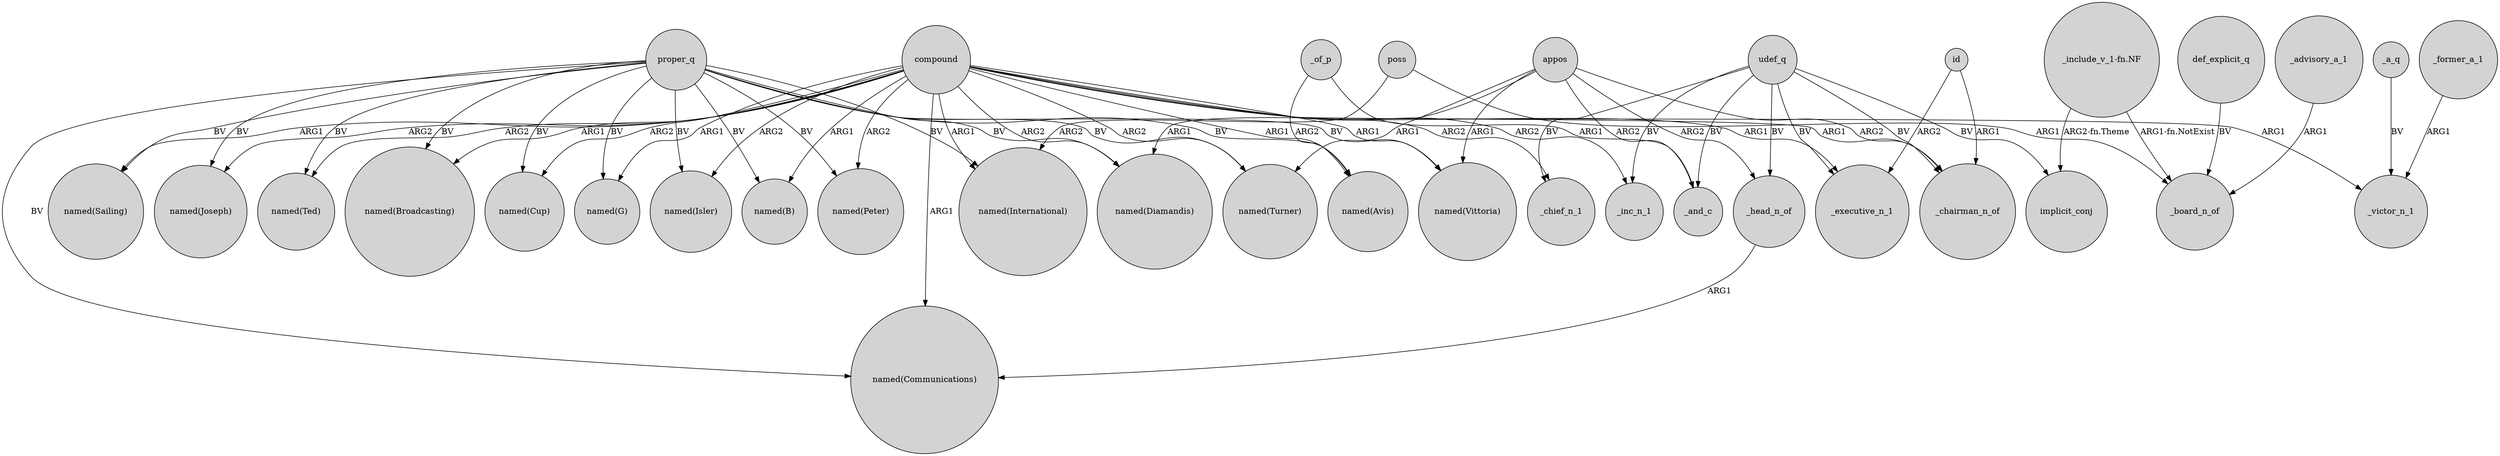 digraph {
	node [shape=circle style=filled]
	compound -> "named(International)" [label=ARG1]
	compound -> "named(Diamandis)" [label=ARG2]
	proper_q -> "named(Turner)" [label=BV]
	compound -> "named(Avis)" [label=ARG1]
	udef_q -> _inc_n_1 [label=BV]
	compound -> _chairman_n_of [label=ARG1]
	udef_q -> _executive_n_1 [label=BV]
	compound -> "named(G)" [label=ARG1]
	compound -> "named(Vittoria)" [label=ARG1]
	proper_q -> "named(Broadcasting)" [label=BV]
	compound -> "named(Broadcasting)" [label=ARG1]
	proper_q -> "named(Communications)" [label=BV]
	appos -> _head_n_of [label=ARG2]
	compound -> _executive_n_1 [label=ARG1]
	proper_q -> "named(Diamandis)" [label=BV]
	poss -> _board_n_of [label=ARG1]
	id -> _executive_n_1 [label=ARG2]
	def_explicit_q -> _board_n_of [label=BV]
	proper_q -> "named(B)" [label=BV]
	compound -> "named(Turner)" [label=ARG2]
	udef_q -> implicit_conj [label=BV]
	proper_q -> "named(Peter)" [label=BV]
	proper_q -> "named(Isler)" [label=BV]
	udef_q -> _chairman_n_of [label=BV]
	appos -> "named(Diamandis)" [label=ARG1]
	compound -> "named(Communications)" [label=ARG1]
	proper_q -> "named(Joseph)" [label=BV]
	compound -> _chief_n_1 [label=ARG2]
	proper_q -> "named(Avis)" [label=BV]
	"_include_v_1-fn.NF" -> implicit_conj [label="ARG2-fn.Theme"]
	_advisory_a_1 -> _board_n_of [label=ARG1]
	_a_q -> _victor_n_1 [label=BV]
	proper_q -> "named(G)" [label=BV]
	compound -> "named(Peter)" [label=ARG2]
	appos -> _chairman_n_of [label=ARG2]
	compound -> "named(Ted)" [label=ARG2]
	appos -> "named(Vittoria)" [label=ARG1]
	appos -> _and_c [label=ARG2]
	udef_q -> _chief_n_1 [label=BV]
	compound -> "named(Cup)" [label=ARG2]
	udef_q -> _head_n_of [label=BV]
	proper_q -> "named(Ted)" [label=BV]
	compound -> "named(Joseph)" [label=ARG2]
	compound -> _victor_n_1 [label=ARG1]
	_head_n_of -> "named(Communications)" [label=ARG1]
	_of_p -> _and_c [label=ARG1]
	poss -> "named(International)" [label=ARG2]
	_of_p -> "named(Avis)" [label=ARG2]
	compound -> "named(Sailing)" [label=ARG1]
	proper_q -> "named(Sailing)" [label=BV]
	compound -> "named(B)" [label=ARG1]
	compound -> "named(Isler)" [label=ARG2]
	_former_a_1 -> _victor_n_1 [label=ARG1]
	"_include_v_1-fn.NF" -> _board_n_of [label="ARG1-fn.NotExist"]
	proper_q -> "named(Cup)" [label=BV]
	proper_q -> "named(Vittoria)" [label=BV]
	udef_q -> _and_c [label=BV]
	appos -> "named(Turner)" [label=ARG1]
	id -> _chairman_n_of [label=ARG1]
	compound -> _inc_n_1 [label=ARG2]
	proper_q -> "named(International)" [label=BV]
}
